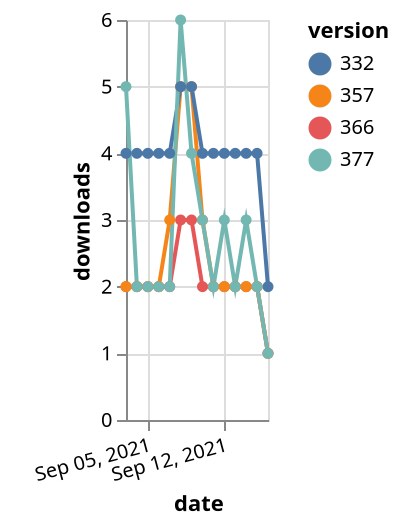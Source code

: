 {"$schema": "https://vega.github.io/schema/vega-lite/v5.json", "description": "A simple bar chart with embedded data.", "data": {"values": [{"date": "2021-09-03", "total": 2348, "delta": 2, "version": "366"}, {"date": "2021-09-04", "total": 2350, "delta": 2, "version": "366"}, {"date": "2021-09-05", "total": 2352, "delta": 2, "version": "366"}, {"date": "2021-09-06", "total": 2354, "delta": 2, "version": "366"}, {"date": "2021-09-07", "total": 2356, "delta": 2, "version": "366"}, {"date": "2021-09-08", "total": 2359, "delta": 3, "version": "366"}, {"date": "2021-09-09", "total": 2362, "delta": 3, "version": "366"}, {"date": "2021-09-10", "total": 2364, "delta": 2, "version": "366"}, {"date": "2021-09-11", "total": 2366, "delta": 2, "version": "366"}, {"date": "2021-09-12", "total": 2368, "delta": 2, "version": "366"}, {"date": "2021-09-13", "total": 2370, "delta": 2, "version": "366"}, {"date": "2021-09-14", "total": 2372, "delta": 2, "version": "366"}, {"date": "2021-09-15", "total": 2374, "delta": 2, "version": "366"}, {"date": "2021-09-16", "total": 2375, "delta": 1, "version": "366"}, {"date": "2021-09-03", "total": 2924, "delta": 2, "version": "357"}, {"date": "2021-09-04", "total": 2926, "delta": 2, "version": "357"}, {"date": "2021-09-05", "total": 2928, "delta": 2, "version": "357"}, {"date": "2021-09-06", "total": 2930, "delta": 2, "version": "357"}, {"date": "2021-09-07", "total": 2933, "delta": 3, "version": "357"}, {"date": "2021-09-08", "total": 2938, "delta": 5, "version": "357"}, {"date": "2021-09-09", "total": 2943, "delta": 5, "version": "357"}, {"date": "2021-09-10", "total": 2946, "delta": 3, "version": "357"}, {"date": "2021-09-11", "total": 2948, "delta": 2, "version": "357"}, {"date": "2021-09-12", "total": 2950, "delta": 2, "version": "357"}, {"date": "2021-09-13", "total": 2952, "delta": 2, "version": "357"}, {"date": "2021-09-14", "total": 2954, "delta": 2, "version": "357"}, {"date": "2021-09-15", "total": 2956, "delta": 2, "version": "357"}, {"date": "2021-09-16", "total": 2957, "delta": 1, "version": "357"}, {"date": "2021-09-03", "total": 4977, "delta": 4, "version": "332"}, {"date": "2021-09-04", "total": 4981, "delta": 4, "version": "332"}, {"date": "2021-09-05", "total": 4985, "delta": 4, "version": "332"}, {"date": "2021-09-06", "total": 4989, "delta": 4, "version": "332"}, {"date": "2021-09-07", "total": 4993, "delta": 4, "version": "332"}, {"date": "2021-09-08", "total": 4998, "delta": 5, "version": "332"}, {"date": "2021-09-09", "total": 5003, "delta": 5, "version": "332"}, {"date": "2021-09-10", "total": 5007, "delta": 4, "version": "332"}, {"date": "2021-09-11", "total": 5011, "delta": 4, "version": "332"}, {"date": "2021-09-12", "total": 5015, "delta": 4, "version": "332"}, {"date": "2021-09-13", "total": 5019, "delta": 4, "version": "332"}, {"date": "2021-09-14", "total": 5023, "delta": 4, "version": "332"}, {"date": "2021-09-15", "total": 5027, "delta": 4, "version": "332"}, {"date": "2021-09-16", "total": 5029, "delta": 2, "version": "332"}, {"date": "2021-09-03", "total": 2124, "delta": 5, "version": "377"}, {"date": "2021-09-04", "total": 2126, "delta": 2, "version": "377"}, {"date": "2021-09-05", "total": 2128, "delta": 2, "version": "377"}, {"date": "2021-09-06", "total": 2130, "delta": 2, "version": "377"}, {"date": "2021-09-07", "total": 2132, "delta": 2, "version": "377"}, {"date": "2021-09-08", "total": 2138, "delta": 6, "version": "377"}, {"date": "2021-09-09", "total": 2142, "delta": 4, "version": "377"}, {"date": "2021-09-10", "total": 2145, "delta": 3, "version": "377"}, {"date": "2021-09-11", "total": 2147, "delta": 2, "version": "377"}, {"date": "2021-09-12", "total": 2150, "delta": 3, "version": "377"}, {"date": "2021-09-13", "total": 2152, "delta": 2, "version": "377"}, {"date": "2021-09-14", "total": 2155, "delta": 3, "version": "377"}, {"date": "2021-09-15", "total": 2157, "delta": 2, "version": "377"}, {"date": "2021-09-16", "total": 2158, "delta": 1, "version": "377"}]}, "width": "container", "mark": {"type": "line", "point": {"filled": true}}, "encoding": {"x": {"field": "date", "type": "temporal", "timeUnit": "yearmonthdate", "title": "date", "axis": {"labelAngle": -15}}, "y": {"field": "delta", "type": "quantitative", "title": "downloads"}, "color": {"field": "version", "type": "nominal"}, "tooltip": {"field": "delta"}}}